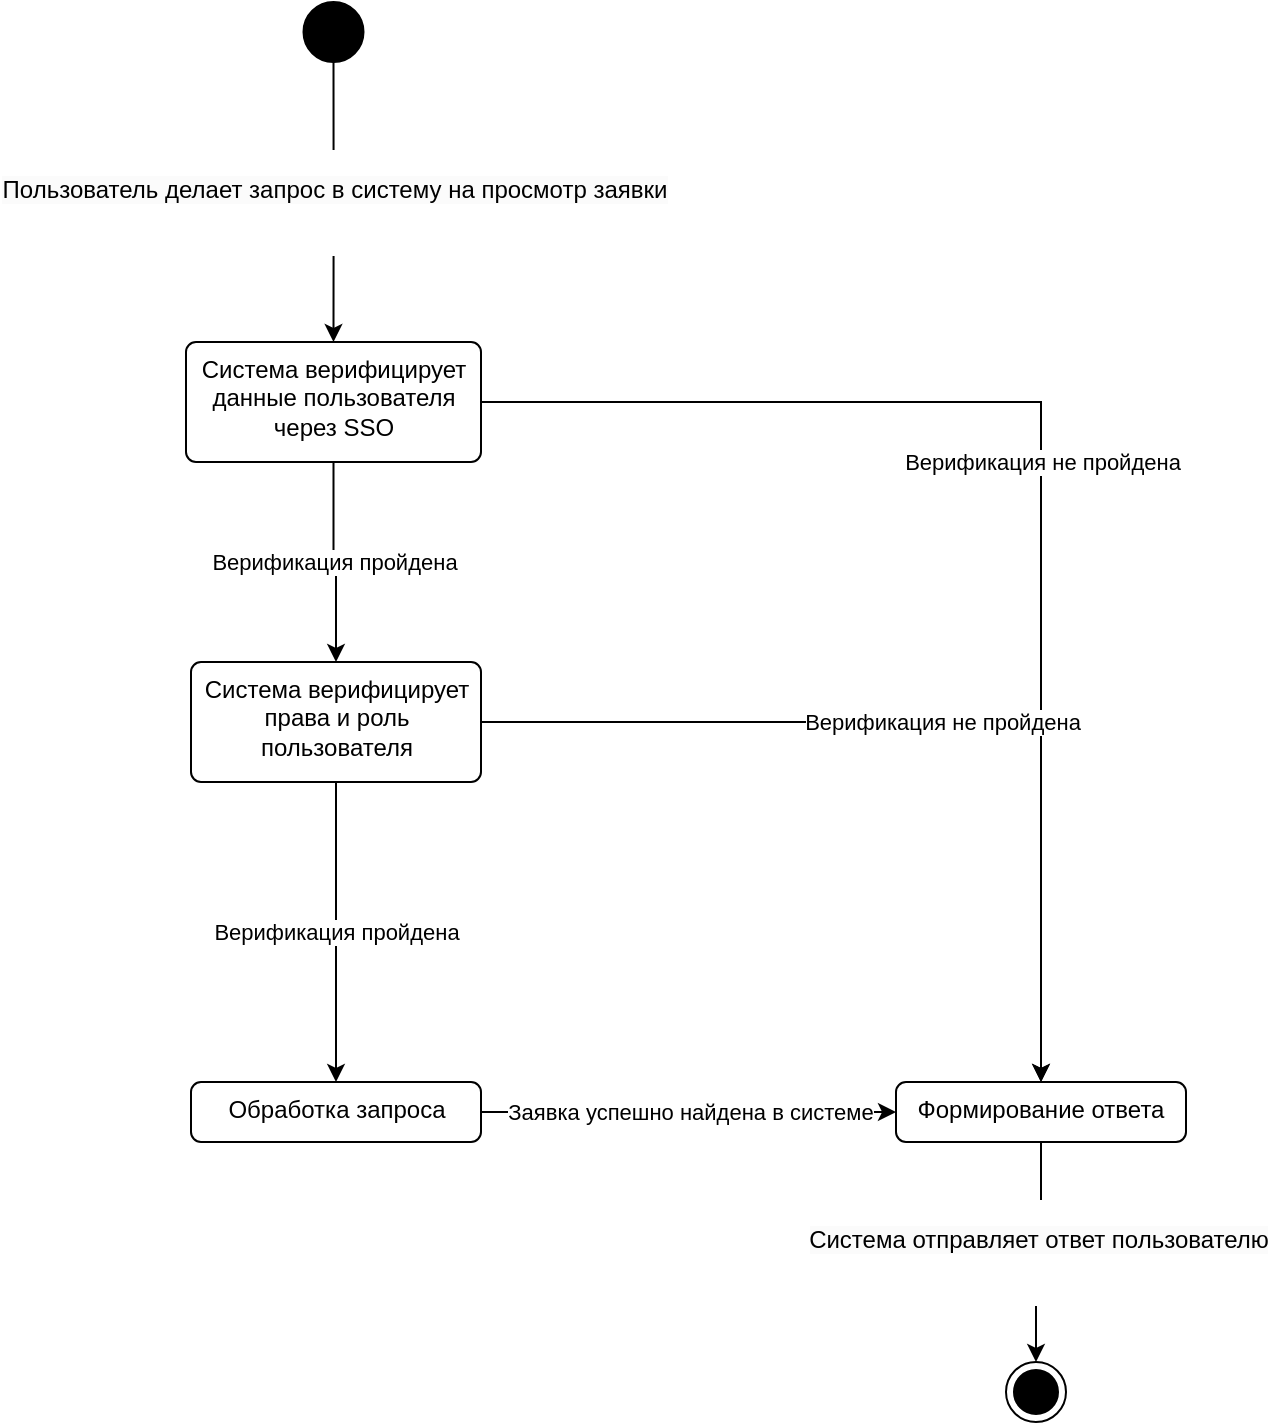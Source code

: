 <mxfile version="22.0.3" type="device" pages="3">
  <diagram id="Z_h5-q5Wg3yME80gFP2f" name="use case view">
    <mxGraphModel dx="1195" dy="712" grid="1" gridSize="10" guides="1" tooltips="1" connect="1" arrows="1" fold="1" page="1" pageScale="1" pageWidth="850" pageHeight="1100" math="0" shadow="0">
      <root>
        <mxCell id="0" />
        <mxCell id="1" parent="0" />
        <mxCell id="oqTr3DZR-SmjPxuzyxvJ-39" value="&#xa;&lt;span style=&quot;color: rgb(0, 0, 0); font-family: Helvetica; font-size: 12px; font-style: normal; font-variant-ligatures: normal; font-variant-caps: normal; font-weight: 400; letter-spacing: normal; orphans: 2; text-align: center; text-indent: 0px; text-transform: none; widows: 2; word-spacing: 0px; -webkit-text-stroke-width: 0px; background-color: rgb(251, 251, 251); text-decoration-thickness: initial; text-decoration-style: initial; text-decoration-color: initial; float: none; display: inline !important;&quot;&gt;Пользователь делает запрос в систему на просмотр заявки&lt;/span&gt;&#xa;&#xa;" style="edgeStyle=orthogonalEdgeStyle;rounded=0;orthogonalLoop=1;jettySize=auto;html=1;" parent="1" source="oqTr3DZR-SmjPxuzyxvJ-37" target="oqTr3DZR-SmjPxuzyxvJ-38" edge="1">
          <mxGeometry relative="1" as="geometry" />
        </mxCell>
        <mxCell id="oqTr3DZR-SmjPxuzyxvJ-37" value="" style="ellipse;fillColor=strokeColor;html=1;" parent="1" vertex="1">
          <mxGeometry x="908.75" y="170" width="30" height="30" as="geometry" />
        </mxCell>
        <mxCell id="oqTr3DZR-SmjPxuzyxvJ-38" value="Система верифицирует данные пользователя через SSO" style="html=1;align=center;verticalAlign=top;rounded=1;absoluteArcSize=1;arcSize=10;dashed=0;whiteSpace=wrap;" parent="1" vertex="1">
          <mxGeometry x="850" y="340" width="147.5" height="60" as="geometry" />
        </mxCell>
        <mxCell id="svmLQKWk5RWNZ-8-LPkN-12" value="Заявка успешно найдена в системе" style="edgeStyle=orthogonalEdgeStyle;rounded=0;orthogonalLoop=1;jettySize=auto;html=1;" parent="1" source="svmLQKWk5RWNZ-8-LPkN-13" target="svmLQKWk5RWNZ-8-LPkN-8" edge="1">
          <mxGeometry relative="1" as="geometry">
            <Array as="points">
              <mxPoint x="1130" y="725" />
              <mxPoint x="1130" y="725" />
            </Array>
          </mxGeometry>
        </mxCell>
        <mxCell id="svmLQKWk5RWNZ-8-LPkN-3" value="Система верифицирует права и роль пользователя" style="html=1;align=center;verticalAlign=top;rounded=1;absoluteArcSize=1;arcSize=10;dashed=0;whiteSpace=wrap;" parent="1" vertex="1">
          <mxGeometry x="852.5" y="500" width="145" height="60" as="geometry" />
        </mxCell>
        <mxCell id="svmLQKWk5RWNZ-8-LPkN-7" value="Верификация пройдена" style="edgeStyle=orthogonalEdgeStyle;rounded=0;orthogonalLoop=1;jettySize=auto;html=1;" parent="1" source="oqTr3DZR-SmjPxuzyxvJ-38" target="svmLQKWk5RWNZ-8-LPkN-3" edge="1">
          <mxGeometry relative="1" as="geometry">
            <mxPoint x="925" y="460" as="sourcePoint" />
          </mxGeometry>
        </mxCell>
        <mxCell id="svmLQKWk5RWNZ-8-LPkN-9" value="Верификация не пройдена" style="edgeStyle=orthogonalEdgeStyle;rounded=0;orthogonalLoop=1;jettySize=auto;html=1;" parent="1" source="oqTr3DZR-SmjPxuzyxvJ-38" target="svmLQKWk5RWNZ-8-LPkN-8" edge="1">
          <mxGeometry relative="1" as="geometry">
            <mxPoint x="940" y="445" as="sourcePoint" />
          </mxGeometry>
        </mxCell>
        <mxCell id="svmLQKWk5RWNZ-8-LPkN-11" value="&#xa;&lt;span style=&quot;color: rgb(0, 0, 0); font-family: Helvetica; font-size: 12px; font-style: normal; font-variant-ligatures: normal; font-variant-caps: normal; font-weight: 400; letter-spacing: normal; orphans: 2; text-align: center; text-indent: 0px; text-transform: none; widows: 2; word-spacing: 0px; -webkit-text-stroke-width: 0px; background-color: rgb(251, 251, 251); text-decoration-thickness: initial; text-decoration-style: initial; text-decoration-color: initial; float: none; display: inline !important;&quot;&gt;Система отправляет ответ пользователю&lt;/span&gt;&#xa;&#xa;" style="edgeStyle=orthogonalEdgeStyle;rounded=0;orthogonalLoop=1;jettySize=auto;html=1;" parent="1" source="svmLQKWk5RWNZ-8-LPkN-8" target="svmLQKWk5RWNZ-8-LPkN-10" edge="1">
          <mxGeometry relative="1" as="geometry" />
        </mxCell>
        <mxCell id="svmLQKWk5RWNZ-8-LPkN-8" value="Формирование ответа" style="html=1;align=center;verticalAlign=top;rounded=1;absoluteArcSize=1;arcSize=10;dashed=0;whiteSpace=wrap;" parent="1" vertex="1">
          <mxGeometry x="1205" y="710" width="145" height="30" as="geometry" />
        </mxCell>
        <mxCell id="svmLQKWk5RWNZ-8-LPkN-10" value="" style="ellipse;html=1;shape=endState;fillColor=strokeColor;" parent="1" vertex="1">
          <mxGeometry x="1260" y="850" width="30" height="30" as="geometry" />
        </mxCell>
        <mxCell id="svmLQKWk5RWNZ-8-LPkN-13" value="Обработка запроса" style="html=1;align=center;verticalAlign=top;rounded=1;absoluteArcSize=1;arcSize=10;dashed=0;whiteSpace=wrap;" parent="1" vertex="1">
          <mxGeometry x="852.5" y="710" width="145" height="30" as="geometry" />
        </mxCell>
        <mxCell id="svmLQKWk5RWNZ-8-LPkN-16" value="Верификация пройдена" style="edgeStyle=orthogonalEdgeStyle;rounded=0;orthogonalLoop=1;jettySize=auto;html=1;" parent="1" source="svmLQKWk5RWNZ-8-LPkN-3" target="svmLQKWk5RWNZ-8-LPkN-13" edge="1">
          <mxGeometry relative="1" as="geometry">
            <mxPoint x="925" y="650" as="sourcePoint" />
            <mxPoint as="offset" />
          </mxGeometry>
        </mxCell>
        <mxCell id="svmLQKWk5RWNZ-8-LPkN-17" value="Верификация не пройдена" style="edgeStyle=orthogonalEdgeStyle;rounded=0;orthogonalLoop=1;jettySize=auto;html=1;" parent="1" source="svmLQKWk5RWNZ-8-LPkN-3" target="svmLQKWk5RWNZ-8-LPkN-8" edge="1">
          <mxGeometry x="-0.001" relative="1" as="geometry">
            <mxPoint x="940.0" y="635" as="sourcePoint" />
            <mxPoint as="offset" />
          </mxGeometry>
        </mxCell>
      </root>
    </mxGraphModel>
  </diagram>
  <diagram id="Dxy8fd4FYHdvWLv7uogT" name="logical view">
    <mxGraphModel dx="1195" dy="712" grid="1" gridSize="10" guides="1" tooltips="1" connect="1" arrows="1" fold="1" page="1" pageScale="1" pageWidth="850" pageHeight="1100" math="0" shadow="0">
      <root>
        <mxCell id="0" />
        <mxCell id="1" parent="0" />
        <mxCell id="dtvuRHMxNnsIdL6LE3eW-1" value="&#xa;&lt;br style=&quot;border-color: var(--border-color); color: rgb(0, 0, 0); font-family: Helvetica; font-size: 11px; font-style: normal; font-variant-ligatures: normal; font-variant-caps: normal; font-weight: 400; letter-spacing: normal; orphans: 2; text-align: center; text-indent: 0px; text-transform: none; widows: 2; word-spacing: 0px; -webkit-text-stroke-width: 0px; text-decoration-thickness: initial; text-decoration-style: initial; text-decoration-color: initial;&quot;&gt;&lt;span style=&quot;border-color: var(--border-color); color: rgb(0, 0, 0); font-family: Helvetica; font-style: normal; font-variant-ligatures: normal; font-variant-caps: normal; font-weight: 400; letter-spacing: normal; orphans: 2; text-align: center; text-indent: 0px; text-transform: none; widows: 2; word-spacing: 0px; -webkit-text-stroke-width: 0px; text-decoration-thickness: initial; text-decoration-style: initial; text-decoration-color: initial; font-size: 12px; background-color: rgb(251, 251, 251); float: none; display: inline !important;&quot;&gt;Пользователь делает запрос в систему на просмотр заявки&lt;/span&gt;&lt;br style=&quot;border-color: var(--border-color); color: rgb(0, 0, 0); font-family: Helvetica; font-size: 11px; font-style: normal; font-variant-ligatures: normal; font-variant-caps: normal; font-weight: 400; letter-spacing: normal; orphans: 2; text-align: center; text-indent: 0px; text-transform: none; widows: 2; word-spacing: 0px; -webkit-text-stroke-width: 0px; text-decoration-thickness: initial; text-decoration-style: initial; text-decoration-color: initial;&quot;&gt;&#xa;&#xa;" style="edgeStyle=orthogonalEdgeStyle;rounded=0;orthogonalLoop=1;jettySize=auto;html=1;" parent="1" source="dtvuRHMxNnsIdL6LE3eW-2" target="dtvuRHMxNnsIdL6LE3eW-4" edge="1">
          <mxGeometry relative="1" as="geometry" />
        </mxCell>
        <mxCell id="dtvuRHMxNnsIdL6LE3eW-2" value="" style="ellipse;fillColor=strokeColor;html=1;" parent="1" vertex="1">
          <mxGeometry x="910" y="200" width="30" height="30" as="geometry" />
        </mxCell>
        <mxCell id="dtvuRHMxNnsIdL6LE3eW-3" value="&#xa;&lt;span style=&quot;color: rgb(0, 0, 0); font-family: Helvetica; font-size: 12px; font-style: normal; font-variant-ligatures: normal; font-variant-caps: normal; font-weight: 400; letter-spacing: normal; orphans: 2; text-align: center; text-indent: 0px; text-transform: none; widows: 2; word-spacing: 0px; -webkit-text-stroke-width: 0px; background-color: rgb(251, 251, 251); text-decoration-thickness: initial; text-decoration-style: initial; text-decoration-color: initial; float: none; display: inline !important;&quot;&gt;Отправляется запрос на верификацию пользователя через AuthManager&lt;/span&gt;&#xa;&#xa;" style="edgeStyle=orthogonalEdgeStyle;rounded=0;orthogonalLoop=1;jettySize=auto;html=1;" parent="1" source="dtvuRHMxNnsIdL6LE3eW-4" target="f8W0930gEXtGElc2nEIg-1" edge="1">
          <mxGeometry relative="1" as="geometry">
            <mxPoint x="929.99" y="350" as="sourcePoint" />
            <mxPoint x="929.99" y="500" as="targetPoint" />
          </mxGeometry>
        </mxCell>
        <mxCell id="dtvuRHMxNnsIdL6LE3eW-4" value="Пользовательский запрос на создание заявки на брак обрабатывает пакет Endpoints" style="html=1;align=center;verticalAlign=top;rounded=1;absoluteArcSize=1;arcSize=10;dashed=0;whiteSpace=wrap;" parent="1" vertex="1">
          <mxGeometry x="846.25" y="320" width="157.5" height="70" as="geometry" />
        </mxCell>
        <mxCell id="dtvuRHMxNnsIdL6LE3eW-7" value="Заявка найдена" style="edgeStyle=orthogonalEdgeStyle;rounded=0;orthogonalLoop=1;jettySize=auto;html=1;" parent="1" source="dtvuRHMxNnsIdL6LE3eW-16" target="dtvuRHMxNnsIdL6LE3eW-14" edge="1">
          <mxGeometry relative="1" as="geometry">
            <Array as="points">
              <mxPoint x="940" y="1080" />
              <mxPoint x="1100" y="1080" />
            </Array>
          </mxGeometry>
        </mxCell>
        <mxCell id="dtvuRHMxNnsIdL6LE3eW-9" value="Пакетом schemas верифицируется статус заявки, права и роль пользователя" style="html=1;align=center;verticalAlign=top;rounded=1;absoluteArcSize=1;arcSize=10;dashed=0;whiteSpace=wrap;" parent="1" vertex="1">
          <mxGeometry x="841.25" y="670" width="167.5" height="70" as="geometry" />
        </mxCell>
        <mxCell id="dtvuRHMxNnsIdL6LE3eW-10" value="Верификация пройдена" style="edgeStyle=orthogonalEdgeStyle;rounded=0;orthogonalLoop=1;jettySize=auto;html=1;" parent="1" source="f8W0930gEXtGElc2nEIg-1" target="dtvuRHMxNnsIdL6LE3eW-9" edge="1">
          <mxGeometry relative="1" as="geometry">
            <mxPoint x="925" y="590" as="sourcePoint" />
          </mxGeometry>
        </mxCell>
        <mxCell id="dtvuRHMxNnsIdL6LE3eW-11" value="Верификация не пройдена" style="edgeStyle=orthogonalEdgeStyle;rounded=0;orthogonalLoop=1;jettySize=auto;html=1;" parent="1" source="f8W0930gEXtGElc2nEIg-1" target="f8W0930gEXtGElc2nEIg-5" edge="1">
          <mxGeometry x="-0.001" relative="1" as="geometry">
            <mxPoint as="offset" />
          </mxGeometry>
        </mxCell>
        <mxCell id="dtvuRHMxNnsIdL6LE3eW-13" style="edgeStyle=orthogonalEdgeStyle;rounded=0;orthogonalLoop=1;jettySize=auto;html=1;" parent="1" source="dtvuRHMxNnsIdL6LE3eW-14" target="dtvuRHMxNnsIdL6LE3eW-15" edge="1">
          <mxGeometry relative="1" as="geometry" />
        </mxCell>
        <mxCell id="dtvuRHMxNnsIdL6LE3eW-14" value="Из пакета Endpoints формируется ответ пользователю" style="html=1;align=center;verticalAlign=top;rounded=1;absoluteArcSize=1;arcSize=10;dashed=0;whiteSpace=wrap;" parent="1" vertex="1">
          <mxGeometry x="1036" y="1100" width="135" height="60" as="geometry" />
        </mxCell>
        <mxCell id="dtvuRHMxNnsIdL6LE3eW-15" value="" style="ellipse;html=1;shape=endState;fillColor=strokeColor;" parent="1" vertex="1">
          <mxGeometry x="1088.5" y="1250" width="30" height="30" as="geometry" />
        </mxCell>
        <mxCell id="_Cx3zpMYWsvgA0mooSEx-1" value="Заявка не найдена" style="edgeStyle=orthogonalEdgeStyle;rounded=0;orthogonalLoop=1;jettySize=auto;html=1;" edge="1" parent="1" source="dtvuRHMxNnsIdL6LE3eW-16" target="f8W0930gEXtGElc2nEIg-5">
          <mxGeometry relative="1" as="geometry">
            <Array as="points">
              <mxPoint x="1150" y="970" />
              <mxPoint x="1150" y="900" />
              <mxPoint x="1276" y="900" />
            </Array>
          </mxGeometry>
        </mxCell>
        <mxCell id="dtvuRHMxNnsIdL6LE3eW-16" value="В пакете services происходит поиск заявки" style="html=1;align=center;verticalAlign=top;rounded=1;absoluteArcSize=1;arcSize=10;dashed=0;whiteSpace=wrap;" parent="1" vertex="1">
          <mxGeometry x="852.49" y="945" width="145" height="50" as="geometry" />
        </mxCell>
        <mxCell id="dtvuRHMxNnsIdL6LE3eW-17" value="Верификация пройдена" style="edgeStyle=orthogonalEdgeStyle;rounded=0;orthogonalLoop=1;jettySize=auto;html=1;" parent="1" source="dtvuRHMxNnsIdL6LE3eW-9" target="dtvuRHMxNnsIdL6LE3eW-16" edge="1">
          <mxGeometry relative="1" as="geometry">
            <mxPoint x="925" y="830" as="sourcePoint" />
          </mxGeometry>
        </mxCell>
        <mxCell id="dtvuRHMxNnsIdL6LE3eW-18" value="Верификация не пройдена" style="edgeStyle=orthogonalEdgeStyle;rounded=0;orthogonalLoop=1;jettySize=auto;html=1;" parent="1" source="dtvuRHMxNnsIdL6LE3eW-9" target="f8W0930gEXtGElc2nEIg-5" edge="1">
          <mxGeometry x="-0.469" relative="1" as="geometry">
            <mxPoint x="940" y="815.0" as="sourcePoint" />
            <Array as="points">
              <mxPoint x="1276" y="705" />
            </Array>
            <mxPoint as="offset" />
          </mxGeometry>
        </mxCell>
        <mxCell id="f8W0930gEXtGElc2nEIg-1" value="AuthManager используя пакет ExternalClients отправляет запрос в Keycloak для верификации токена" style="html=1;align=center;verticalAlign=top;rounded=1;absoluteArcSize=1;arcSize=10;dashed=0;whiteSpace=wrap;" parent="1" vertex="1">
          <mxGeometry x="833.12" y="470" width="183.75" height="80" as="geometry" />
        </mxCell>
        <mxCell id="f8W0930gEXtGElc2nEIg-7" value="Выбрасывается исключение из пакета Errors" style="edgeStyle=orthogonalEdgeStyle;rounded=0;orthogonalLoop=1;jettySize=auto;html=1;" parent="1" source="f8W0930gEXtGElc2nEIg-5" target="f8W0930gEXtGElc2nEIg-8" edge="1">
          <mxGeometry relative="1" as="geometry" />
        </mxCell>
        <mxCell id="f8W0930gEXtGElc2nEIg-5" value="Формирование исключения" style="html=1;align=center;verticalAlign=top;rounded=1;absoluteArcSize=1;arcSize=10;dashed=0;whiteSpace=wrap;" parent="1" vertex="1">
          <mxGeometry x="1208" y="970" width="135" height="60" as="geometry" />
        </mxCell>
        <mxCell id="f8W0930gEXtGElc2nEIg-9" value="Отправлен ответ пользователю" style="edgeStyle=orthogonalEdgeStyle;rounded=0;orthogonalLoop=1;jettySize=auto;html=1;" parent="1" source="f8W0930gEXtGElc2nEIg-8" target="dtvuRHMxNnsIdL6LE3eW-15" edge="1">
          <mxGeometry x="0.448" relative="1" as="geometry">
            <Array as="points">
              <mxPoint x="1276" y="1195" />
              <mxPoint x="1103" y="1195" />
            </Array>
            <mxPoint as="offset" />
          </mxGeometry>
        </mxCell>
        <mxCell id="f8W0930gEXtGElc2nEIg-8" value="Из пакета app формируется ответ пользователю" style="html=1;align=center;verticalAlign=top;rounded=1;absoluteArcSize=1;arcSize=10;dashed=0;whiteSpace=wrap;" parent="1" vertex="1">
          <mxGeometry x="1208" y="1100" width="135" height="60" as="geometry" />
        </mxCell>
      </root>
    </mxGraphModel>
  </diagram>
  <diagram id="XSvORW6YD-rVSTbJ36-P" name="implementation view">
    <mxGraphModel dx="2735" dy="5435" grid="1" gridSize="10" guides="1" tooltips="1" connect="1" arrows="1" fold="1" page="1" pageScale="1" pageWidth="850" pageHeight="1100" math="0" shadow="0">
      <root>
        <mxCell id="0" />
        <mxCell id="1" parent="0" />
        <mxCell id="2ENA-2L4WNTqtRK_qHdc-47" value="Верификация прав пользователя" style="rounded=1;whiteSpace=wrap;html=1;verticalAlign=top;" vertex="1" parent="1">
          <mxGeometry x="1370" y="-2210" width="1160" height="820" as="geometry" />
        </mxCell>
        <mxCell id="2ENA-2L4WNTqtRK_qHdc-11" value="&lt;span style=&quot;color: rgb(0, 0, 0); font-family: Helvetica; font-size: 12px; font-style: normal; font-variant-ligatures: normal; font-variant-caps: normal; font-weight: 400; letter-spacing: normal; orphans: 2; text-align: center; text-indent: 0px; text-transform: none; widows: 2; word-spacing: 0px; -webkit-text-stroke-width: 0px; background-color: rgb(251, 251, 251); text-decoration-thickness: initial; text-decoration-style: initial; text-decoration-color: initial; float: none; display: inline !important;&quot;&gt;auth.oauth2_schema()&lt;/span&gt;" style="edgeStyle=orthogonalEdgeStyle;rounded=0;orthogonalLoop=1;jettySize=auto;html=1;exitX=0;exitY=0.5;exitDx=0;exitDy=0;" edge="1" parent="1" source="2ENA-2L4WNTqtRK_qHdc-47" target="2ENA-2L4WNTqtRK_qHdc-13">
          <mxGeometry relative="1" as="geometry">
            <mxPoint x="1893.12" y="-2020" as="targetPoint" />
            <Array as="points">
              <mxPoint x="1620" y="-1880" />
              <mxPoint x="1620" y="-2130" />
            </Array>
          </mxGeometry>
        </mxCell>
        <mxCell id="2ENA-2L4WNTqtRK_qHdc-48" style="edgeStyle=orthogonalEdgeStyle;rounded=0;orthogonalLoop=1;jettySize=auto;html=1;" edge="1" parent="1" source="P0oRd0xbKgyVywYoSIsm-2" target="2ENA-2L4WNTqtRK_qHdc-47">
          <mxGeometry relative="1" as="geometry">
            <mxPoint x="1370" y="-1880" as="targetPoint" />
            <Array as="points" />
          </mxGeometry>
        </mxCell>
        <mxCell id="P0oRd0xbKgyVywYoSIsm-2" value="Обработка запроса в Endpoints" style="rounded=1;whiteSpace=wrap;html=1;" vertex="1" parent="1">
          <mxGeometry x="1080" y="-2145" width="170" height="80" as="geometry" />
        </mxCell>
        <mxCell id="2ENA-2L4WNTqtRK_qHdc-1" value="&lt;span style=&quot;border-color: var(--border-color); color: rgb(0, 0, 0); font-family: Helvetica; font-style: normal; font-variant-ligatures: normal; font-variant-caps: normal; font-weight: 400; letter-spacing: normal; orphans: 2; text-align: center; text-indent: 0px; text-transform: none; widows: 2; word-spacing: 0px; -webkit-text-stroke-width: 0px; text-decoration-thickness: initial; text-decoration-style: initial; text-decoration-color: initial; font-size: 12px; background-color: rgb(251, 251, 251); float: none; display: inline !important;&quot;&gt;Пользователь делает запрос в систему на просмотр заявки&lt;/span&gt;" style="edgeStyle=orthogonalEdgeStyle;rounded=0;orthogonalLoop=1;jettySize=auto;html=1;" edge="1" parent="1" source="P0oRd0xbKgyVywYoSIsm-5" target="P0oRd0xbKgyVywYoSIsm-2">
          <mxGeometry relative="1" as="geometry" />
        </mxCell>
        <mxCell id="P0oRd0xbKgyVywYoSIsm-5" value="" style="ellipse;fillColor=strokeColor;html=1;" vertex="1" parent="1">
          <mxGeometry x="1150" y="-2260" width="30" height="30" as="geometry" />
        </mxCell>
        <mxCell id="2ENA-2L4WNTqtRK_qHdc-12" value="&#xa;&lt;span style=&quot;color: rgb(0, 0, 0); font-family: Helvetica; font-size: 12px; font-style: normal; font-variant-ligatures: normal; font-variant-caps: normal; font-weight: 400; letter-spacing: normal; orphans: 2; text-align: center; text-indent: 0px; text-transform: none; widows: 2; word-spacing: 0px; -webkit-text-stroke-width: 0px; background-color: rgb(251, 251, 251); text-decoration-thickness: initial; text-decoration-style: initial; text-decoration-color: initial; float: none; display: inline !important;&quot;&gt;get_token()&lt;/span&gt;&#xa;&#xa;" style="edgeStyle=orthogonalEdgeStyle;rounded=0;orthogonalLoop=1;jettySize=auto;html=1;" edge="1" parent="1" source="2ENA-2L4WNTqtRK_qHdc-13" target="2ENA-2L4WNTqtRK_qHdc-17">
          <mxGeometry relative="1" as="geometry" />
        </mxCell>
        <mxCell id="2ENA-2L4WNTqtRK_qHdc-13" value="&amp;nbsp;получение информации из тела запроса" style="rounded=1;whiteSpace=wrap;html=1;" vertex="1" parent="1">
          <mxGeometry x="1840" y="-2170" width="170" height="80" as="geometry" />
        </mxCell>
        <mxCell id="2ENA-2L4WNTqtRK_qHdc-32" value="Получены роли" style="edgeStyle=orthogonalEdgeStyle;rounded=0;orthogonalLoop=1;jettySize=auto;html=1;" edge="1" parent="1" source="2ENA-2L4WNTqtRK_qHdc-14" target="2ENA-2L4WNTqtRK_qHdc-31">
          <mxGeometry relative="1" as="geometry">
            <mxPoint x="2231.88" y="-1520" as="targetPoint" />
          </mxGeometry>
        </mxCell>
        <mxCell id="2ENA-2L4WNTqtRK_qHdc-14" value="Расшифровка данных пользователя" style="html=1;align=center;verticalAlign=top;rounded=1;absoluteArcSize=1;arcSize=10;dashed=0;whiteSpace=wrap;" vertex="1" parent="1">
          <mxGeometry x="2148.44" y="-1600" width="166.88" height="40" as="geometry" />
        </mxCell>
        <mxCell id="2ENA-2L4WNTqtRK_qHdc-15" value="верификация токена, получение информации о пользователе" style="html=1;align=center;verticalAlign=top;rounded=1;absoluteArcSize=1;arcSize=10;dashed=0;whiteSpace=wrap;" vertex="1" parent="1">
          <mxGeometry x="2143.63" y="-2035" width="183.75" height="45" as="geometry" />
        </mxCell>
        <mxCell id="2ENA-2L4WNTqtRK_qHdc-16" value="&#xa;&lt;span style=&quot;color: rgb(0, 0, 0); font-family: Helvetica; font-size: 12px; font-style: normal; font-variant-ligatures: normal; font-variant-caps: normal; font-weight: 400; letter-spacing: normal; orphans: 2; text-align: center; text-indent: 0px; text-transform: none; widows: 2; word-spacing: 0px; -webkit-text-stroke-width: 0px; background-color: rgb(251, 251, 251); text-decoration-thickness: initial; text-decoration-style: initial; text-decoration-color: initial; float: none; display: inline !important;&quot;&gt;get_token_data()&lt;/span&gt;&#xa;&#xa;" style="edgeStyle=orthogonalEdgeStyle;rounded=0;orthogonalLoop=1;jettySize=auto;html=1;" edge="1" parent="1" source="2ENA-2L4WNTqtRK_qHdc-17" target="2ENA-2L4WNTqtRK_qHdc-15">
          <mxGeometry relative="1" as="geometry" />
        </mxCell>
        <mxCell id="2ENA-2L4WNTqtRK_qHdc-17" value="получение токена из аутентификации из запроса" style="html=1;align=center;verticalAlign=top;rounded=1;absoluteArcSize=1;arcSize=10;dashed=0;whiteSpace=wrap;" vertex="1" parent="1">
          <mxGeometry x="2153.62" y="-2155" width="163.75" height="50" as="geometry" />
        </mxCell>
        <mxCell id="2ENA-2L4WNTqtRK_qHdc-18" value="&lt;span style=&quot;color: rgb(8, 8, 8); font-family: Helvetica; font-size: 12px; font-style: normal; font-variant-ligatures: normal; font-variant-caps: normal; font-weight: 400; letter-spacing: normal; orphans: 2; text-align: center; text-indent: 0px; text-transform: none; widows: 2; word-spacing: 0px; -webkit-text-stroke-width: 0px; background-color: rgb(255, 255, 255); text-decoration-thickness: initial; text-decoration-style: initial; text-decoration-color: initial; float: none; display: inline !important;&quot;&gt;keycloak.get_service_client().verify_token(token)&lt;/span&gt;" style="edgeStyle=orthogonalEdgeStyle;rounded=0;orthogonalLoop=1;jettySize=auto;html=1;" edge="1" parent="1" source="2ENA-2L4WNTqtRK_qHdc-19" target="2ENA-2L4WNTqtRK_qHdc-22">
          <mxGeometry relative="1" as="geometry">
            <mxPoint x="2235.5" y="-1815" as="targetPoint" />
          </mxGeometry>
        </mxCell>
        <mxCell id="2ENA-2L4WNTqtRK_qHdc-19" value="auth.validate_token()" style="html=1;align=center;verticalAlign=top;rounded=1;absoluteArcSize=1;arcSize=10;dashed=0;whiteSpace=wrap;" vertex="1" parent="1">
          <mxGeometry x="2156.74" y="-1900" width="157.5" height="30" as="geometry" />
        </mxCell>
        <mxCell id="2ENA-2L4WNTqtRK_qHdc-20" value="&lt;br&gt;&lt;span style=&quot;color: rgb(0, 0, 0); font-family: Helvetica; font-size: 12px; font-style: normal; font-variant-ligatures: normal; font-variant-caps: normal; font-weight: 400; letter-spacing: normal; orphans: 2; text-align: center; text-indent: 0px; text-transform: none; widows: 2; word-spacing: 0px; -webkit-text-stroke-width: 0px; background-color: rgb(251, 251, 251); text-decoration-thickness: initial; text-decoration-style: initial; text-decoration-color: initial; float: none; display: inline !important;&quot;&gt;auth.verify_token()&lt;br&gt;&lt;/span&gt;" style="edgeStyle=orthogonalEdgeStyle;rounded=0;orthogonalLoop=1;jettySize=auto;html=1;" edge="1" parent="1" source="2ENA-2L4WNTqtRK_qHdc-15" target="2ENA-2L4WNTqtRK_qHdc-19">
          <mxGeometry relative="1" as="geometry" />
        </mxCell>
        <mxCell id="2ENA-2L4WNTqtRK_qHdc-21" value="&lt;span style=&quot;color: rgb(0, 0, 0); font-family: Helvetica; font-size: 12px; font-style: normal; font-variant-ligatures: normal; font-variant-caps: normal; font-weight: 400; letter-spacing: normal; orphans: 2; text-align: center; text-indent: 0px; text-transform: none; widows: 2; word-spacing: 0px; -webkit-text-stroke-width: 0px; background-color: rgb(251, 251, 251); text-decoration-thickness: initial; text-decoration-style: initial; text-decoration-color: initial; float: none; display: inline !important;&quot;&gt;auth.decode_auth_token()&lt;/span&gt;" style="edgeStyle=orthogonalEdgeStyle;rounded=0;orthogonalLoop=1;jettySize=auto;html=1;" edge="1" parent="1" source="2ENA-2L4WNTqtRK_qHdc-23" target="2ENA-2L4WNTqtRK_qHdc-14">
          <mxGeometry relative="1" as="geometry">
            <mxPoint x="2232.95" y="-1780" as="sourcePoint" />
          </mxGeometry>
        </mxCell>
        <mxCell id="2ENA-2L4WNTqtRK_qHdc-24" value="Успешно" style="edgeStyle=orthogonalEdgeStyle;rounded=0;orthogonalLoop=1;jettySize=auto;html=1;" edge="1" parent="1" source="2ENA-2L4WNTqtRK_qHdc-22" target="2ENA-2L4WNTqtRK_qHdc-23">
          <mxGeometry relative="1" as="geometry" />
        </mxCell>
        <mxCell id="2ENA-2L4WNTqtRK_qHdc-28" value="Неуспешно&lt;br&gt;Выбрасывается&amp;nbsp;HTTPStatusError" style="edgeStyle=orthogonalEdgeStyle;rounded=0;orthogonalLoop=1;jettySize=auto;html=1;" edge="1" parent="1" source="2ENA-2L4WNTqtRK_qHdc-22" target="2ENA-2L4WNTqtRK_qHdc-27">
          <mxGeometry relative="1" as="geometry" />
        </mxCell>
        <mxCell id="2ENA-2L4WNTqtRK_qHdc-22" value="Получен ответ из SSO" style="html=1;align=center;verticalAlign=top;rounded=1;absoluteArcSize=1;arcSize=10;dashed=0;whiteSpace=wrap;fontFamily=Helvetica;fontSize=12;" vertex="1" parent="1">
          <mxGeometry x="2136.88" y="-1792.5" width="190" height="30" as="geometry" />
        </mxCell>
        <mxCell id="2ENA-2L4WNTqtRK_qHdc-23" value="Получение данных токена" style="whiteSpace=wrap;html=1;verticalAlign=top;rounded=1;arcSize=10;dashed=0;" vertex="1" parent="1">
          <mxGeometry x="2172.96" y="-1710" width="118.62" height="40" as="geometry" />
        </mxCell>
        <mxCell id="2ENA-2L4WNTqtRK_qHdc-44" style="edgeStyle=orthogonalEdgeStyle;rounded=0;orthogonalLoop=1;jettySize=auto;html=1;" edge="1" parent="1" source="2ENA-2L4WNTqtRK_qHdc-27" target="2ENA-2L4WNTqtRK_qHdc-42">
          <mxGeometry relative="1" as="geometry">
            <mxPoint x="2430" y="-970" as="targetPoint" />
            <Array as="points">
              <mxPoint x="2780" y="-1777" />
              <mxPoint x="2780" y="-965" />
            </Array>
          </mxGeometry>
        </mxCell>
        <mxCell id="2ENA-2L4WNTqtRK_qHdc-27" value="Обработка исключения" style="whiteSpace=wrap;html=1;verticalAlign=top;rounded=1;arcSize=10;dashed=0;" vertex="1" parent="1">
          <mxGeometry x="2550" y="-1793.75" width="180" height="32.5" as="geometry" />
        </mxCell>
        <mxCell id="2ENA-2L4WNTqtRK_qHdc-36" value="Успешно" style="edgeStyle=orthogonalEdgeStyle;rounded=0;orthogonalLoop=1;jettySize=auto;html=1;" edge="1" parent="1" source="2ENA-2L4WNTqtRK_qHdc-29" target="2ENA-2L4WNTqtRK_qHdc-35">
          <mxGeometry relative="1" as="geometry" />
        </mxCell>
        <mxCell id="2ENA-2L4WNTqtRK_qHdc-38" value="Неуспешно&lt;br&gt;Выбрасывается ActionForbidden" style="edgeStyle=orthogonalEdgeStyle;rounded=0;orthogonalLoop=1;jettySize=auto;html=1;" edge="1" parent="1" source="2ENA-2L4WNTqtRK_qHdc-29" target="2ENA-2L4WNTqtRK_qHdc-27">
          <mxGeometry relative="1" as="geometry">
            <mxPoint x="2231.87" y="-1210" as="targetPoint" />
          </mxGeometry>
        </mxCell>
        <mxCell id="2ENA-2L4WNTqtRK_qHdc-29" value="&lt;div style=&quot;background-color: rgb(255, 255, 255); color: rgb(8, 8, 8); font-size: 12px;&quot;&gt;У пользователя есть все перечисленные роли и он может просотреть заявку (schemas.UserRole.STAFF_CUSTOMER_MANAGER&lt;span style=&quot;font-size: 12px;&quot;&gt;)&lt;/span&gt;&lt;/div&gt;" style="html=1;align=center;verticalAlign=top;rounded=1;absoluteArcSize=1;arcSize=10;dashed=0;whiteSpace=wrap;fontFamily=Helvetica;fontSize=12;" vertex="1" parent="1">
          <mxGeometry x="2085.32" y="-1360" width="293.12" height="70" as="geometry" />
        </mxCell>
        <mxCell id="2ENA-2L4WNTqtRK_qHdc-30" value="&lt;span style=&quot;color: rgb(8, 8, 8); font-family: Helvetica; font-size: 12px; font-style: normal; font-variant-ligatures: normal; font-variant-caps: normal; font-weight: 400; letter-spacing: normal; orphans: 2; text-align: center; text-indent: 0px; text-transform: none; widows: 2; word-spacing: 0px; -webkit-text-stroke-width: 0px; background-color: rgb(255, 255, 255); text-decoration-thickness: initial; text-decoration-style: initial; text-decoration-color: initial; float: none; display: inline !important;&quot;&gt;check_all_roles&lt;span&gt;&amp;nbsp;()&lt;/span&gt;&lt;/span&gt;" style="edgeStyle=orthogonalEdgeStyle;rounded=0;orthogonalLoop=1;jettySize=auto;html=1;" edge="1" parent="1" source="2ENA-2L4WNTqtRK_qHdc-31" target="2ENA-2L4WNTqtRK_qHdc-29">
          <mxGeometry x="0.039" relative="1" as="geometry">
            <mxPoint as="offset" />
          </mxGeometry>
        </mxCell>
        <mxCell id="2ENA-2L4WNTqtRK_qHdc-31" value="Проверка ролей пользователя" style="html=1;align=center;verticalAlign=top;rounded=1;absoluteArcSize=1;arcSize=10;dashed=0;whiteSpace=wrap;" vertex="1" parent="1">
          <mxGeometry x="2153.62" y="-1510" width="157.5" height="40" as="geometry" />
        </mxCell>
        <mxCell id="2ENA-2L4WNTqtRK_qHdc-40" value="&lt;div style=&quot;background-color: rgb(255, 255, 255); color: rgb(8, 8, 8); font-family: &amp;quot;JetBrains Mono&amp;quot;, monospace; font-size: 8.3pt;&quot;&gt;&lt;div style=&quot;font-size: 8.3pt;&quot;&gt;Успешно&lt;/div&gt;&lt;/div&gt;" style="edgeStyle=orthogonalEdgeStyle;rounded=0;orthogonalLoop=1;jettySize=auto;html=1;" edge="1" parent="1" source="2ENA-2L4WNTqtRK_qHdc-35" target="2ENA-2L4WNTqtRK_qHdc-39">
          <mxGeometry relative="1" as="geometry" />
        </mxCell>
        <mxCell id="2ENA-2L4WNTqtRK_qHdc-41" value="Неуспешно&lt;br&gt;Выбрасывается&amp;nbsp;ItemNotFound" style="edgeStyle=orthogonalEdgeStyle;rounded=0;orthogonalLoop=1;jettySize=auto;html=1;" edge="1" parent="1" source="2ENA-2L4WNTqtRK_qHdc-35" target="2ENA-2L4WNTqtRK_qHdc-27">
          <mxGeometry x="-0.129" relative="1" as="geometry">
            <mxPoint x="2720" y="-1200" as="targetPoint" />
            <mxPoint as="offset" />
          </mxGeometry>
        </mxCell>
        <mxCell id="2ENA-2L4WNTqtRK_qHdc-35" value="&amp;nbsp;Получение заявки&lt;br&gt;OrderService.read_one()" style="whiteSpace=wrap;html=1;verticalAlign=top;rounded=1;arcSize=10;dashed=0;" vertex="1" parent="1">
          <mxGeometry x="2127.67" y="-1210" width="212.33" height="40" as="geometry" />
        </mxCell>
        <mxCell id="2ENA-2L4WNTqtRK_qHdc-43" style="edgeStyle=orthogonalEdgeStyle;rounded=0;orthogonalLoop=1;jettySize=auto;html=1;" edge="1" parent="1" source="2ENA-2L4WNTqtRK_qHdc-39" target="2ENA-2L4WNTqtRK_qHdc-42">
          <mxGeometry relative="1" as="geometry" />
        </mxCell>
        <mxCell id="2ENA-2L4WNTqtRK_qHdc-39" value="Сформировтаь ответ с прочитанной заявкой" style="whiteSpace=wrap;html=1;verticalAlign=top;rounded=1;arcSize=10;dashed=0;" vertex="1" parent="1">
          <mxGeometry x="2120.71" y="-1100" width="222.33" height="50" as="geometry" />
        </mxCell>
        <mxCell id="2ENA-2L4WNTqtRK_qHdc-42" value="" style="ellipse;html=1;shape=endState;fillColor=strokeColor;" vertex="1" parent="1">
          <mxGeometry x="2216.88" y="-980" width="30" height="30" as="geometry" />
        </mxCell>
      </root>
    </mxGraphModel>
  </diagram>
</mxfile>
